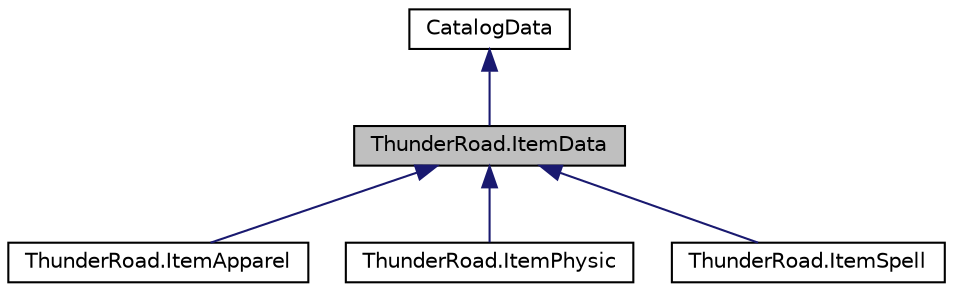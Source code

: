 digraph "ThunderRoad.ItemData"
{
 // LATEX_PDF_SIZE
  edge [fontname="Helvetica",fontsize="10",labelfontname="Helvetica",labelfontsize="10"];
  node [fontname="Helvetica",fontsize="10",shape=record];
  Node1 [label="ThunderRoad.ItemData",height=0.2,width=0.4,color="black", fillcolor="grey75", style="filled", fontcolor="black",tooltip="Class ItemData. Implements the ThunderRoad.CatalogData"];
  Node2 -> Node1 [dir="back",color="midnightblue",fontsize="10",style="solid",fontname="Helvetica"];
  Node2 [label="CatalogData",height=0.2,width=0.4,color="black", fillcolor="white", style="filled",URL="$class_thunder_road_1_1_catalog_data.html",tooltip="Class CatalogData."];
  Node1 -> Node3 [dir="back",color="midnightblue",fontsize="10",style="solid",fontname="Helvetica"];
  Node3 [label="ThunderRoad.ItemApparel",height=0.2,width=0.4,color="black", fillcolor="white", style="filled",URL="$class_thunder_road_1_1_item_apparel.html",tooltip="Class ItemApparel. Implements the ThunderRoad.ItemData"];
  Node1 -> Node4 [dir="back",color="midnightblue",fontsize="10",style="solid",fontname="Helvetica"];
  Node4 [label="ThunderRoad.ItemPhysic",height=0.2,width=0.4,color="black", fillcolor="white", style="filled",URL="$class_thunder_road_1_1_item_physic.html",tooltip="Class ItemPhysic. Implements the ThunderRoad.ItemData"];
  Node1 -> Node5 [dir="back",color="midnightblue",fontsize="10",style="solid",fontname="Helvetica"];
  Node5 [label="ThunderRoad.ItemSpell",height=0.2,width=0.4,color="black", fillcolor="white", style="filled",URL="$class_thunder_road_1_1_item_spell.html",tooltip="Class ItemSpell. Implements the ThunderRoad.ItemData"];
}

